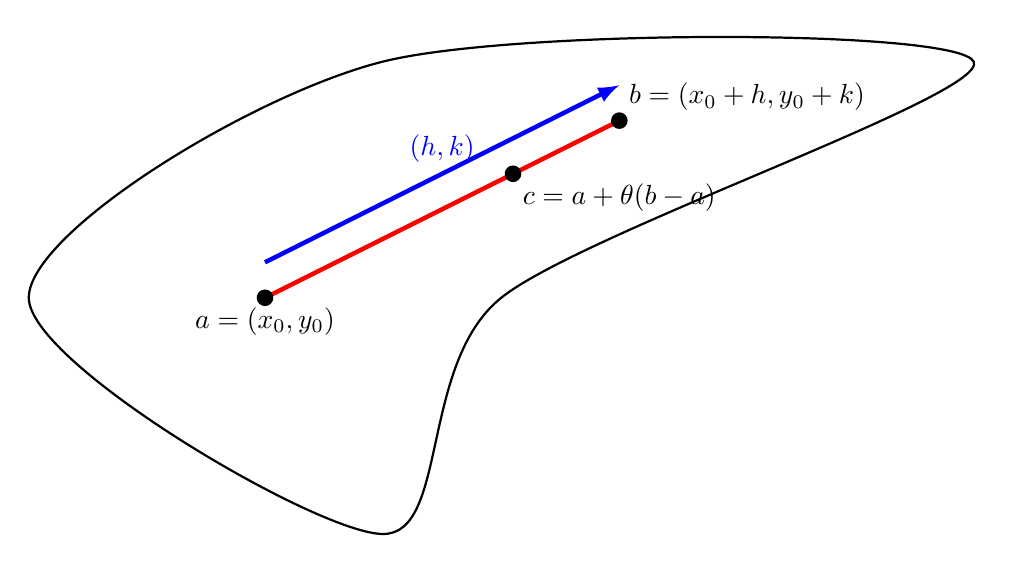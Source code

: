 \begin{tikzpicture}[scale=1.5]

\pgfmathsetmacro\x{0} 
\pgfmathsetmacro\y{0} 
\pgfmathsetmacro\h{3}
\pgfmathsetmacro\k{1.5}

\draw[ultra thick, red] (\x,\y)--++(\h,\k);

\draw[->,>=latex,ultra thick, blue] (\x,\y+0.3)--++(\h,\k) node[above,midway]{$(h,k)$};

\draw [black, thick] plot [smooth cycle] coordinates {(-2,0) (1,2) (6,2) (2,0) (1,-2)};

\fill (\x,\y) circle (2pt) node[below] {$a=(x_0,y_0)$};

\fill (\x+\h,\y+\k) circle (2pt) node[above right] {$b=(x_0+h,y_0+k)$};

\fill (\x+0.7*\h,\y+0.7*\k) circle (2pt) node[below right] {$c=a + \theta (b-a)$};


\end{tikzpicture}